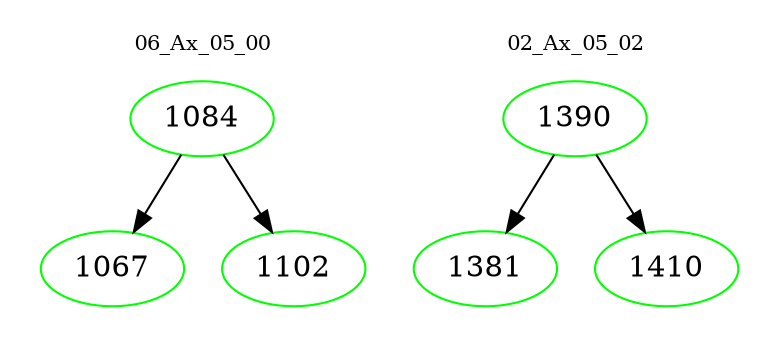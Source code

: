digraph{
subgraph cluster_0 {
color = white
label = "06_Ax_05_00";
fontsize=10;
T0_1084 [label="1084", color="green"]
T0_1084 -> T0_1067 [color="black"]
T0_1067 [label="1067", color="green"]
T0_1084 -> T0_1102 [color="black"]
T0_1102 [label="1102", color="green"]
}
subgraph cluster_1 {
color = white
label = "02_Ax_05_02";
fontsize=10;
T1_1390 [label="1390", color="green"]
T1_1390 -> T1_1381 [color="black"]
T1_1381 [label="1381", color="green"]
T1_1390 -> T1_1410 [color="black"]
T1_1410 [label="1410", color="green"]
}
}
